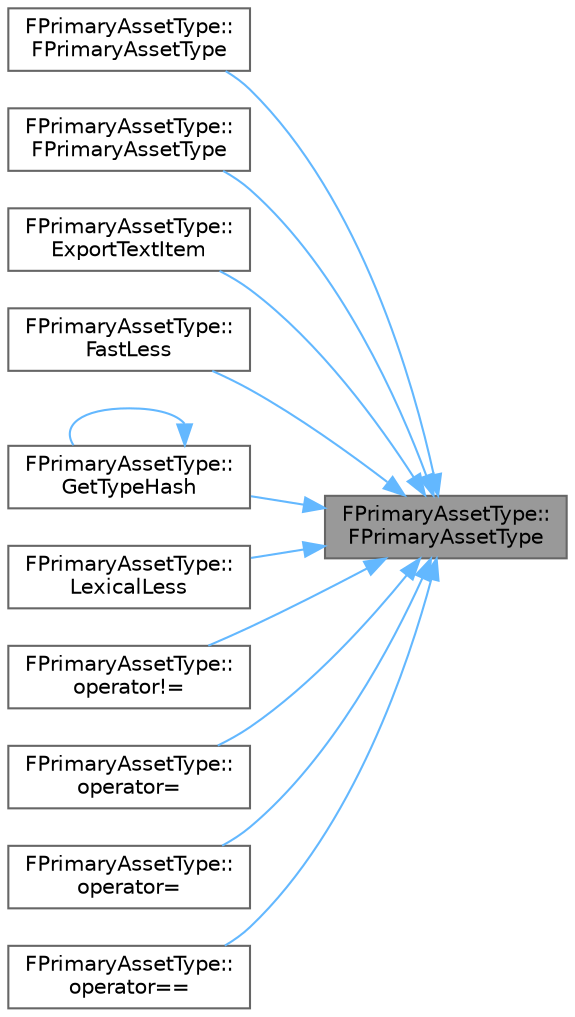 digraph "FPrimaryAssetType::FPrimaryAssetType"
{
 // INTERACTIVE_SVG=YES
 // LATEX_PDF_SIZE
  bgcolor="transparent";
  edge [fontname=Helvetica,fontsize=10,labelfontname=Helvetica,labelfontsize=10];
  node [fontname=Helvetica,fontsize=10,shape=box,height=0.2,width=0.4];
  rankdir="RL";
  Node1 [id="Node000001",label="FPrimaryAssetType::\lFPrimaryAssetType",height=0.2,width=0.4,color="gray40", fillcolor="grey60", style="filled", fontcolor="black",tooltip="Convert from FName."];
  Node1 -> Node2 [id="edge1_Node000001_Node000002",dir="back",color="steelblue1",style="solid",tooltip=" "];
  Node2 [id="Node000002",label="FPrimaryAssetType::\lFPrimaryAssetType",height=0.2,width=0.4,color="grey40", fillcolor="white", style="filled",URL="$da/deb/structFPrimaryAssetType.html#ab222b4e836cdb648646e4ee6853de221",tooltip=" "];
  Node1 -> Node3 [id="edge2_Node000001_Node000003",dir="back",color="steelblue1",style="solid",tooltip=" "];
  Node3 [id="Node000003",label="FPrimaryAssetType::\lFPrimaryAssetType",height=0.2,width=0.4,color="grey40", fillcolor="white", style="filled",URL="$da/deb/structFPrimaryAssetType.html#a143583b9a7c42ae0a281d1891cae478e",tooltip=" "];
  Node1 -> Node4 [id="edge3_Node000001_Node000004",dir="back",color="steelblue1",style="solid",tooltip=" "];
  Node4 [id="Node000004",label="FPrimaryAssetType::\lExportTextItem",height=0.2,width=0.4,color="grey40", fillcolor="white", style="filled",URL="$da/deb/structFPrimaryAssetType.html#a2f9c1638f6836111a39c1139beb777c2",tooltip="UStruct Overrides."];
  Node1 -> Node5 [id="edge4_Node000001_Node000005",dir="back",color="steelblue1",style="solid",tooltip=" "];
  Node5 [id="Node000005",label="FPrimaryAssetType::\lFastLess",height=0.2,width=0.4,color="grey40", fillcolor="white", style="filled",URL="$da/deb/structFPrimaryAssetType.html#a0063f8bc9397d8e325c1967191a65ad5",tooltip=" "];
  Node1 -> Node6 [id="edge5_Node000001_Node000006",dir="back",color="steelblue1",style="solid",tooltip=" "];
  Node6 [id="Node000006",label="FPrimaryAssetType::\lGetTypeHash",height=0.2,width=0.4,color="grey40", fillcolor="white", style="filled",URL="$da/deb/structFPrimaryAssetType.html#a403c528845219e799ba6432f8344accc",tooltip=" "];
  Node6 -> Node6 [id="edge6_Node000006_Node000006",dir="back",color="steelblue1",style="solid",tooltip=" "];
  Node1 -> Node7 [id="edge7_Node000001_Node000007",dir="back",color="steelblue1",style="solid",tooltip=" "];
  Node7 [id="Node000007",label="FPrimaryAssetType::\lLexicalLess",height=0.2,width=0.4,color="grey40", fillcolor="white", style="filled",URL="$da/deb/structFPrimaryAssetType.html#a37d7f5345254e9aee0d375c05a1d0561",tooltip=" "];
  Node1 -> Node8 [id="edge8_Node000001_Node000008",dir="back",color="steelblue1",style="solid",tooltip=" "];
  Node8 [id="Node000008",label="FPrimaryAssetType::\loperator!=",height=0.2,width=0.4,color="grey40", fillcolor="white", style="filled",URL="$da/deb/structFPrimaryAssetType.html#ae77c86fc61f5ef4fba6e3362058d10ab",tooltip=" "];
  Node1 -> Node9 [id="edge9_Node000001_Node000009",dir="back",color="steelblue1",style="solid",tooltip=" "];
  Node9 [id="Node000009",label="FPrimaryAssetType::\loperator=",height=0.2,width=0.4,color="grey40", fillcolor="white", style="filled",URL="$da/deb/structFPrimaryAssetType.html#aa6dc81682ab2d7bc0ad1be719f132435",tooltip=" "];
  Node1 -> Node10 [id="edge10_Node000001_Node000010",dir="back",color="steelblue1",style="solid",tooltip=" "];
  Node10 [id="Node000010",label="FPrimaryAssetType::\loperator=",height=0.2,width=0.4,color="grey40", fillcolor="white", style="filled",URL="$da/deb/structFPrimaryAssetType.html#a1ba9c9a5f9707ca15daf90251f5eb362",tooltip=" "];
  Node1 -> Node11 [id="edge11_Node000001_Node000011",dir="back",color="steelblue1",style="solid",tooltip=" "];
  Node11 [id="Node000011",label="FPrimaryAssetType::\loperator==",height=0.2,width=0.4,color="grey40", fillcolor="white", style="filled",URL="$da/deb/structFPrimaryAssetType.html#a8634d35c40e1a9c802fc6b49e483958e",tooltip=" "];
}
